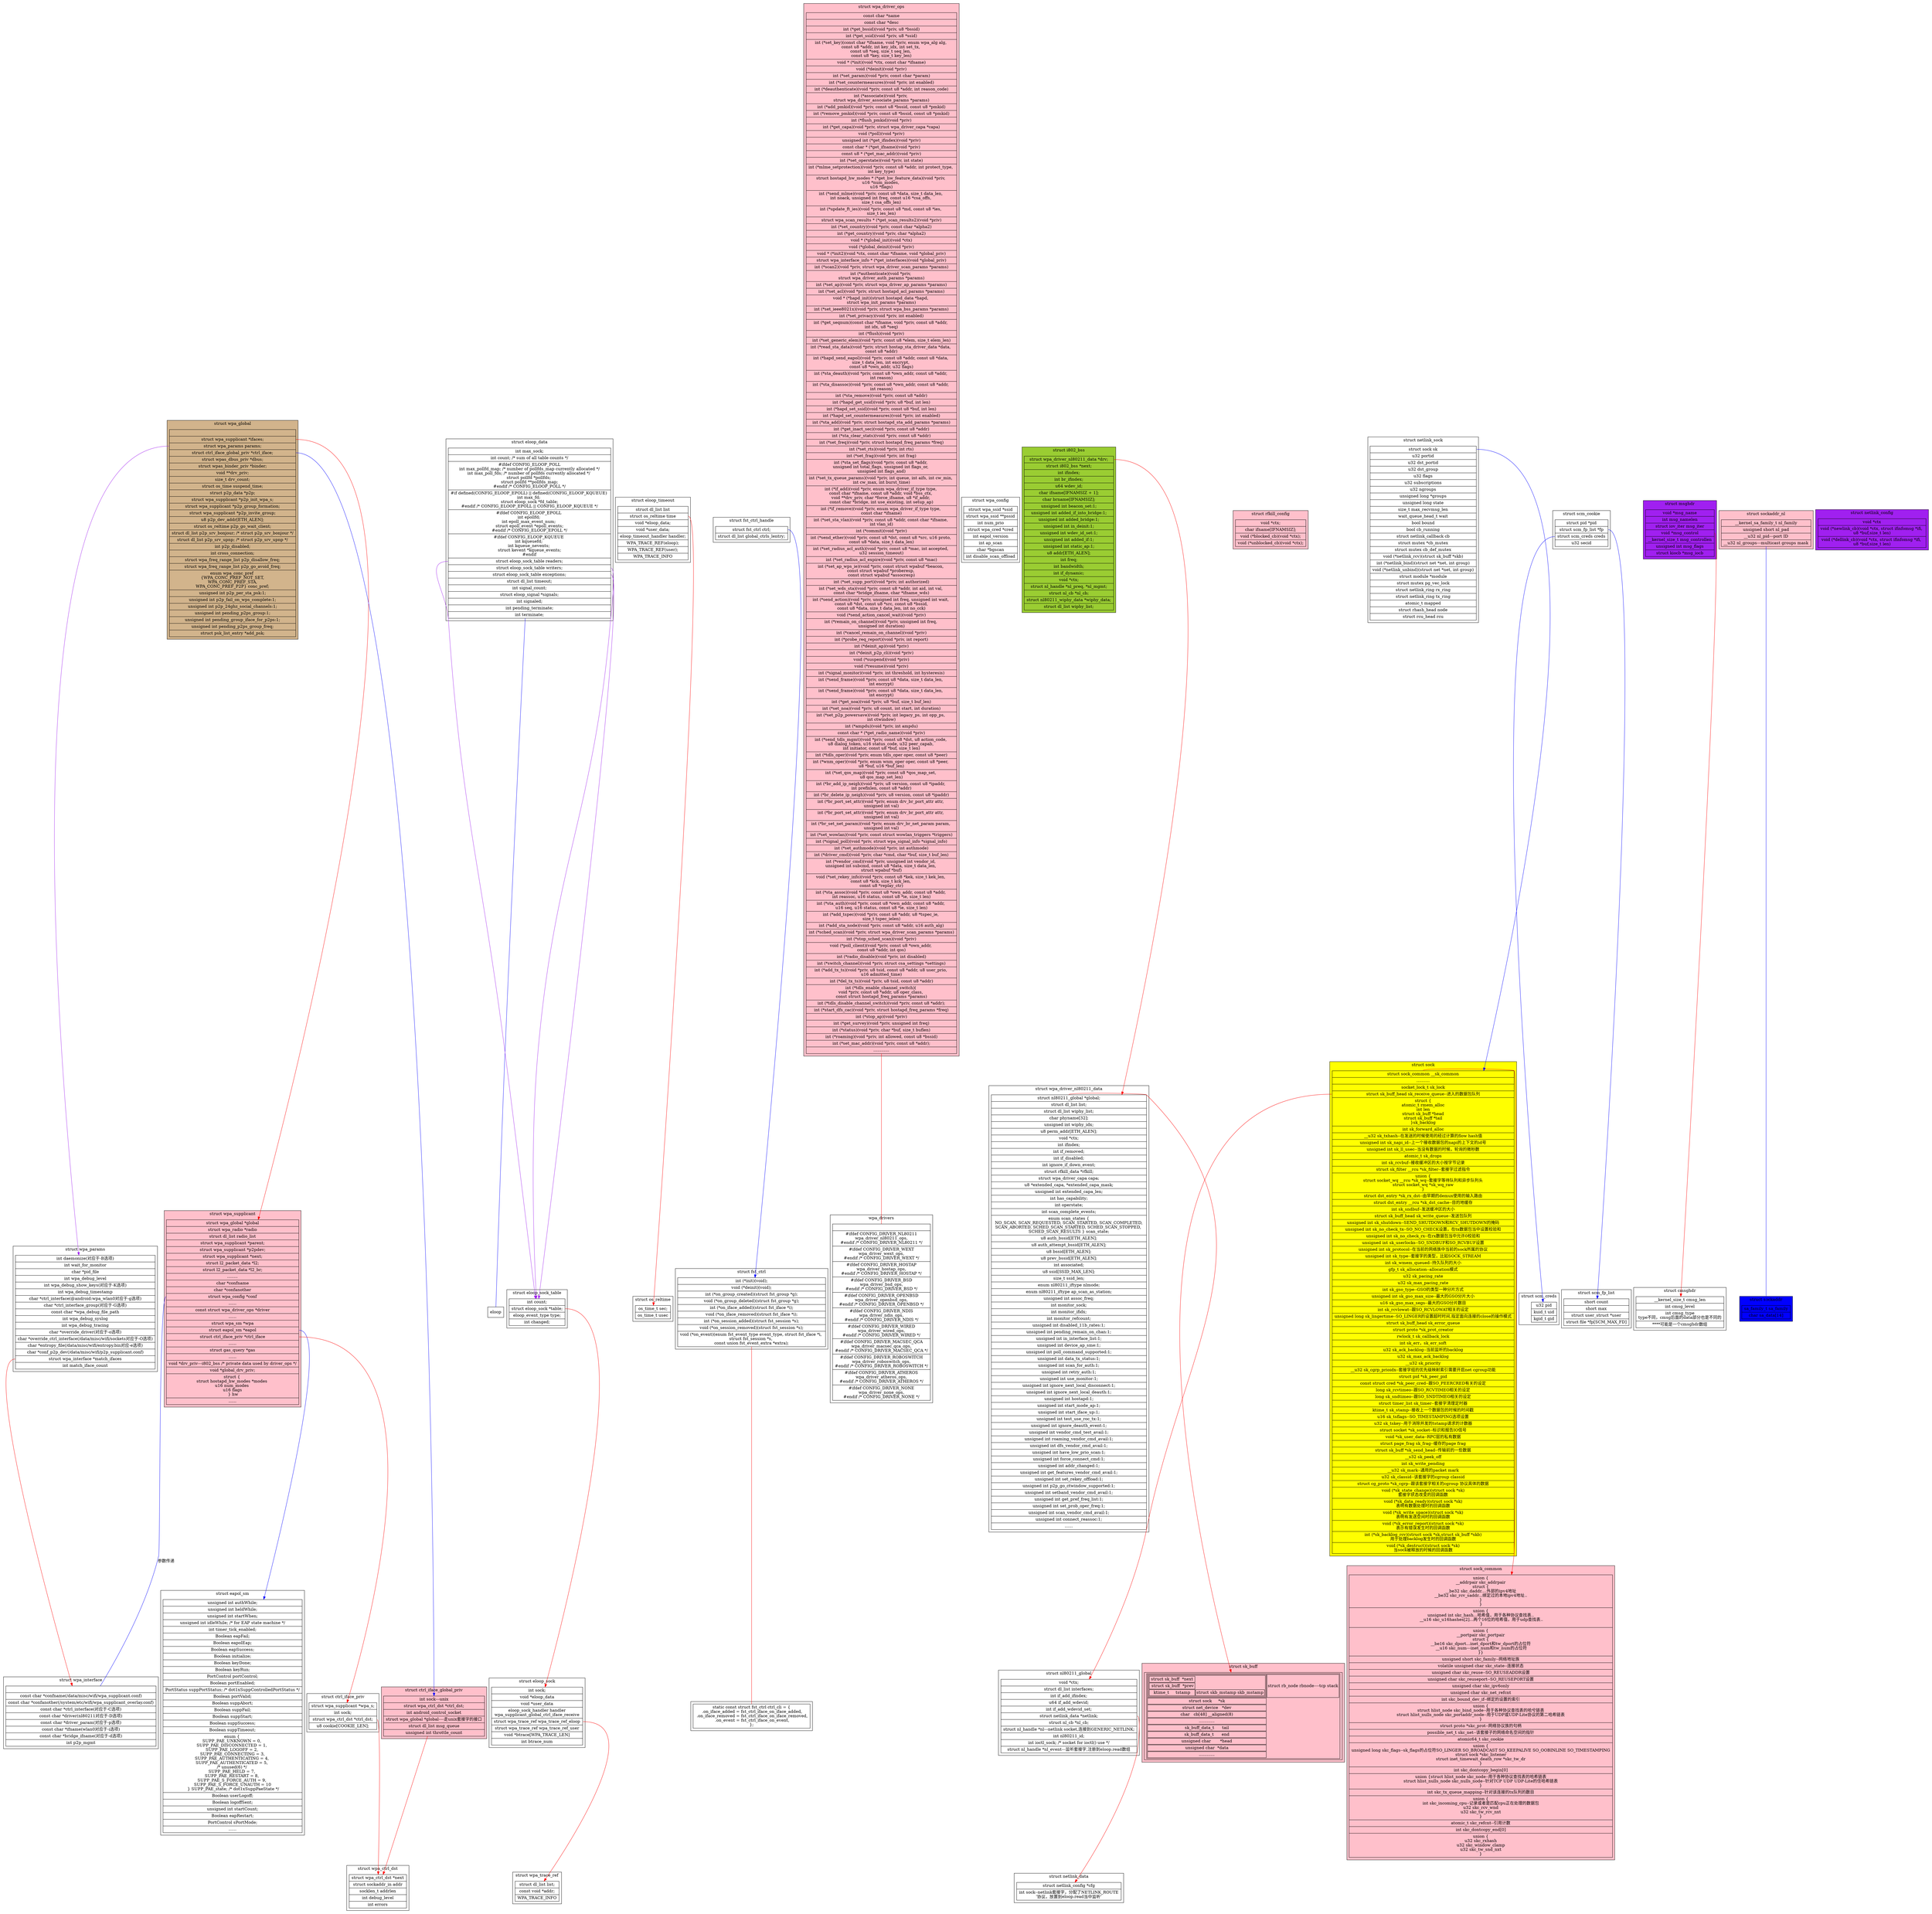 digraph bluedroid{
	node[shape=record];

	subgraph cluster_struct_wpa_interface{
		label="struct wpa_interface";
		"struct wpa_interface"[label="{
			|const char *confname(/data/misc/wifi/wpa_supplicant.conf)
			|const char *confanother(/system/etc/wifi/wpa_supplicant_overlay.conf)
			|const char *ctrl_interface(对应于-C选项)
			|const char *driver(nl80211对应于-D选项)
			|const char *driver_param(对应于-p选项)
			|const char *ifname(wlan0对应于-i选项)
			|const char *bridge_ifname(对应于-d选项)
			|int p2p_mgmt
		}"];
	}

	subgraph cluster_struct_wpa_params{
		label="struct wpa_params";
		"struct wpa_params"[label="{
			int daemonize(对应于-B选项)
			|int wait_for_monitor
			|char *pid_file
			|int wpa_debug_level
			|int wpa_debug_show_keys(对应于-K选项)
			|int wpa_debug_timestamp
			|char *ctrl_interface(@android:wpa_wlan0对应于-g选项)
			|char *ctrl_interface_group(对应于-G选项)
			|const char *wpa_debug_file_path
			|int wpa_debug_syslog
			|int wpa_debug_tracing
			|char *override_driver(对应于-o选项)
			|char *override_ctrl_interface(/data/misc/wifi/sockets对应于-O选项)
			|char *entropy_file(/data/misc/wifi/entropy.bin对应-e选项)
			|char *conf_p2p_dev(/data/misc/wifi/p2p_supplicant.conf)
			|<match_ifaces>struct wpa_interface *match_ifaces
			|int match_iface_count
		}"];
	}
	"struct wpa_params":match_ifaces->"struct wpa_interface"[color=red];
	"struct wpa_global":ifaces->"struct wpa_supplicant"[color=red];

	subgraph cluster_struct_wpa_global{
		label="struct wpa_global";
		bgcolor=tan;
		"struct wpa_global"[label="{
	|<ifaces>struct wpa_supplicant *ifaces;
    |<params>struct wpa_params params;
    |<ctrl_iface>struct ctrl_iface_global_priv *ctrl_iface;
    |struct wpas_dbus_priv *dbus;
    |struct wpas_binder_priv *binder;
    |void **drv_priv;
	|size_t drv_count;
    |struct os_time suspend_time;
    |struct p2p_data *p2p;
    |struct wpa_supplicant *p2p_init_wpa_s;
    |struct wpa_supplicant *p2p_group_formation;
    |struct wpa_supplicant *p2p_invite_group;
    |u8 p2p_dev_addr[ETH_ALEN];
    |struct os_reltime p2p_go_wait_client;
    |struct dl_list p2p_srv_bonjour; /* struct p2p_srv_bonjour */
    |struct dl_list p2p_srv_upnp; /* struct p2p_srv_upnp */
    |int p2p_disabled;
    |int cross_connection;
    |struct wpa_freq_range_list p2p_disallow_freq;
    |struct wpa_freq_range_list p2p_go_avoid_freq;
    |enum wpa_conc_pref \n\{WPA_CONC_PREF_NOT_SET,\nWPA_CONC_PREF_STA,\nWPA_CONC_PREF_P2P\} conc_pref;
    |unsigned int p2p_per_sta_psk:1;
    |unsigned int p2p_fail_on_wps_complete:1;
    |unsigned int p2p_24ghz_social_channels:1;
    |unsigned int pending_p2ps_group:1;
    |unsigned int pending_group_iface_for_p2ps:1;
    |unsigned int pending_p2ps_group_freq;
    |struct psk_list_entry *add_psk;
		}"];
	}
	"struct wpa_global":params->"struct wpa_params"[color=purple];
	"struct wpa_global":ctrl_iface->"struct ctrl_iface_global_priv"[color=blue];
	subgraph cluster_struct_ctrl_iface_global_priv{
		label="struct ctrl_iface_global_priv";
		bgcolor=pink;
		"struct ctrl_iface_global_priv"[label="{
			 int sock---unix
    		|struct wpa_ctrl_dst *ctrl_dst;
    		|int android_control_socket
			|struct wpa_global *global----走unix套接字的接口
			|struct dl_list msg_queue
			|unsigned int throttle_count
		}"];
	}


	"struct ctrl_iface_global_priv":ctrl_dst->"struct wpa_ctrl_dst"[color=red];

	subgraph cluster_struct_wpa_ctrl_dst{
		label="struct wpa_ctrl_dst";
		"struct wpa_ctrl_dst"[label="{
			struct wpa_ctrl_dst *next
		|struct sockaddr_in addr
		|socklen_t addrlen
		|int debug_level
		|int errors
		}"];
	}

	"struct eloop_data"->"eloop"[arrowhead=none color=blue];

	subgraph cluster_struct_eloop_data{
		label="struct eloop_data";
		"struct eloop_data"[label="{
			int max_sock;
    |int count; /* sum of all table counts */
|#ifdef CONFIG_ELOOP_POLL\n
    int max_pollfd_map; /* number of pollfds_map currently allocated */
    \nint max_poll_fds; /* number of pollfds currently allocated */
    \nstruct pollfd *pollfds;
    \nstruct pollfd **pollfds_map;
\n#endif /* CONFIG_ELOOP_POLL */
|#if defined(CONFIG_ELOOP_EPOLL) \|\| defined(CONFIG_ELOOP_KQUEUE)
    \nint max_fd;
    \nstruct eloop_sock *fd_table;
\n#endif /* CONFIG_ELOOP_EPOLL \|\| CONFIG_ELOOP_KQUEUE */
|#ifdef CONFIG_ELOOP_EPOLL
    \nint epollfd;
    \nint epoll_max_event_num;
    \nstruct epoll_event *epoll_events;
\n#endif /* CONFIG_ELOOP_EPOLL */
|#ifdef CONFIG_ELOOP_KQUEUE
    \nint kqueuefd;
    \nint kqueue_nevents;
    \nstruct kevent *kqueue_events;
\n#endif
    |<reader>struct eloop_sock_table readers;
    |<writer>struct eloop_sock_table writers;
    |<exception>struct eloop_sock_table exceptions;
    |struct dl_list timeout;
    |int signal_count;
    |struct eloop_signal *signals;
    |int signaled;
    |int pending_terminate;
    |int terminate;
		}"];
	}

	"struct eloop_data":reader->"struct eloop_sock_table"[color=purple];
	"struct eloop_data":writer->"struct eloop_sock_table"[color=purple];
	"struct eloop_data":exception->"struct eloop_sock_table"[color=purple];

	subgraph cluster_struct_eloop_sock_table{
		label="struct eloop_sock_table";
		"struct eloop_sock_table"[label="{
		int count;
    |<table>struct eloop_sock *table;
    |eloop_event_type type;
    |int changed;
	}"];
	}

	"struct eloop_sock_table":table->"struct eloop_sock"[color=red];

	subgraph cluster_struct_eloop_sock{
		label="struct eloop_sock";
		"struct eloop_sock"[label="{
	int sock;
    |void *eloop_data
    |void *user_data
    |eloop_sock_handler handler\nwpa_supplicant_global_ctrl_iface_receive
	|<ref_eloop>struct wpa_trace_ref wpa_trace_ref_eloop
	|struct wpa_trace_ref wpa_trace_ref_user
	|void *btrace[WPA_TRACE_LEN]
	|int btrace_num
	}"];
	}

	"struct eloop_sock":ref_eloop->"struct wpa_trace_ref"[color=red];

	subgraph cluster_struct_wpa_trace_ref{
		label="struct wpa_trace_ref";
		"struct wpa_trace_ref"[label="{
	struct dl_list list;
    |const void *addr;
    |WPA_TRACE_INFO
		}"];
	}

	subgraph cluster_struct_eloop_timeout{
		label="struct eloop_timeout";
		"struct eloop_timeout"[label="{
			struct dl_list list
			|<time>struct os_reltime time
			|void *eloop_data;
    |void *user_data;
    |eloop_timeout_handler handler;
    |WPA_TRACE_REF(eloop);
    |WPA_TRACE_REF(user);
    |WPA_TRACE_INFO
	}"];
	}

	"struct eloop_timeout":time->"struct os_reltime"[color=red];
	subgraph cluster_struct_os_reltime{
		label="struct os_reltime";
		"struct os_reltime"[label="{
		 os_time_t sec;
    	|os_time_t usec
	}"];
	}

	subgraph cluster_struct_fst_ctrl{
		label="struct fst_ctrl";
		"struct fst_ctrl"[label="{
		int (*init)(void);
    |void (*deinit)(void);
    |int (*on_group_created)(struct fst_group *g);
    |void (*on_group_deleted)(struct fst_group *g);
    |int (*on_iface_added)(struct fst_iface *i);
    |void (*on_iface_removed)(struct fst_iface *i);
    |int (*on_session_added)(struct fst_session *s);
    |void (*on_session_removed)(struct fst_session *s);
	|void (*on_event)(enum fst_event_type event_type, struct fst_iface *i,
             \nstruct fst_session *s,
             \nconst union fst_event_extra *extra);
	}"];
	}

	"struct fst_ctrl"->"ctrl_cli"[arrowhead=none color=red];

	subgraph cluster_ctrl_cli{
		"ctrl_cli"[label="{
			static const struct fst_ctrl ctrl_cli = \{\n
    		.on_iface_added = fst_ctrl_iface_on_iface_added,\n
    		.on_iface_removed =  fst_ctrl_iface_on_iface_removed,\n
    		.on_event = fst_ctrl_iface_on_event,\n
			\};
		}"];
	}

	subgraph cluster_struct_fst_ctrl_handle{
		label="struct fst_ctrl_handle";
		"struct fst_ctrl_handle"[label="{
		<ctrl>struct fst_ctrl ctrl;
    |struct dl_list global_ctrls_lentry;
	}"];
	}
	 "struct fst_ctrl_handle":ctrl->"struct fst_ctrl"[color=blue];

	 "struct wpa_driver_ops"->"wpa_drivers"[arrowhead=none color=red];

	subgraph cluster_struct_wpa_driver_ops{
		label="struct wpa_driver_ops";
		bgcolor=pink;
		"struct wpa_driver_ops"[label="{
		const char *name
		|const char *desc
		|int (*get_bssid)(void *priv, u8 *bssid)
		|int (*get_ssid)(void *priv, u8 *ssid)
		|int (*set_key)(const char *ifname, void *priv, enum wpa_alg alg,
               \nconst u8 *addr, int key_idx, int set_tx,
               \nconst u8 *seq, size_t seq_len,
               \nconst u8 *key, size_t key_len)
		| void * (*init)(void *ctx, const char *ifname)
		|void (*deinit)(void *priv)|int (*set_param)(void *priv, const char *param)
		|int (*set_countermeasures)(void *priv, int enabled)
		|int (*deauthenticate)(void *priv, const u8 *addr, int reason_code)
		|int (*associate)(void *priv,
             \nstruct wpa_driver_associate_params *params)
		|int (*add_pmkid)(void *priv, const u8 *bssid, const u8 *pmkid)
		|int (*remove_pmkid)(void *priv, const u8 *bssid, const u8 *pmkid)
		|int (*flush_pmkid)(void *priv)
		|int (*get_capa)(void *priv, struct wpa_driver_capa *capa)
		|void (*poll)(void *priv)
		|unsigned int (*get_ifindex)(void *priv)
		|const char * (*get_ifname)(void *priv)
		|const u8 * (*get_mac_addr)(void *priv)
		|int (*set_operstate)(void *priv, int state)
		|int (*mlme_setprotection)(void *priv, const u8 *addr, int protect_type,
                  \nint key_type)
		|struct hostapd_hw_modes * (*get_hw_feature_data)(void *priv,
                             \nu16 *num_modes,
                             \nu16 *flags)
		|int (*send_mlme)(void *priv, const u8 *data, size_t data_len,
             \nint noack, unsigned int freq, const u16 *csa_offs,
             \nsize_t csa_offs_len)
		|int (*update_ft_ies)(void *priv, const u8 *md, const u8 *ies,
               \nsize_t ies_len)
		|struct wpa_scan_results * (*get_scan_results2)(void *priv)
		|int (*set_country)(void *priv, const char *alpha2)
		|int (*get_country)(void *priv, char *alpha2)
		|void * (*global_init)(void *ctx)
		|void (*global_deinit)(void *priv)
		|void * (*init2)(void *ctx, const char *ifname, void *global_priv)
		|struct wpa_interface_info * (*get_interfaces)(void *global_priv)
		|int (*scan2)(void *priv, struct wpa_driver_scan_params *params)
		|int (*authenticate)(void *priv,
                \nstruct wpa_driver_auth_params *params)
		|int (*set_ap)(void *priv, struct wpa_driver_ap_params *params)
		|int (*set_acl)(void *priv, struct hostapd_acl_params *params)
		|void * (*hapd_init)(struct hostapd_data *hapd,
                \nstruct wpa_init_params *params)
		|int (*set_ieee8021x)(void *priv, struct wpa_bss_params *params)
		|int (*set_privacy)(void *priv, int enabled)
		|int (*get_seqnum)(const char *ifname, void *priv, const u8 *addr,
              \nint idx, u8 *seq)
		|int (*flush)(void *priv)
		|int (*set_generic_elem)(void *priv, const u8 *elem, size_t elem_len)
		|int (*read_sta_data)(void *priv, struct hostap_sta_driver_data *data,
                 \nconst u8 *addr)
		|int (*hapd_send_eapol)(void *priv, const u8 *addr, const u8 *data,
                   \nsize_t data_len, int encrypt,
                   \nconst u8 *own_addr, u32 flags)
		|int (*sta_deauth)(void *priv, const u8 *own_addr, const u8 *addr,
              \nint reason)

		|int (*sta_disassoc)(void *priv, const u8 *own_addr, const u8 *addr,
                \nint reason)
		|int (*sta_remove)(void *priv, const u8 *addr)
		|int (*hapd_get_ssid)(void *priv, u8 *buf, int len)
		|int (*hapd_set_ssid)(void *priv, const u8 *buf, int len)
		|int (*hapd_set_countermeasures)(void *priv, int enabled)
		|int (*sta_add)(void *priv, struct hostapd_sta_add_params *params)
		|int (*get_inact_sec)(void *priv, const u8 *addr)
		|int (*sta_clear_stats)(void *priv, const u8 *addr)
		|int (*set_freq)(void *priv, struct hostapd_freq_params *freq)
		|int (*set_rts)(void *priv, int rts)
		|int (*set_frag)(void *priv, int frag)
		|int (*sta_set_flags)(void *priv, const u8 *addr,
                 \nunsigned int total_flags, unsigned int flags_or,
                 \nunsigned int flags_and)
		|int (*set_tx_queue_params)(void *priv, int queue, int aifs, int cw_min,
                   \nint cw_max, int burst_time)
		|int (*if_add)(void *priv, enum wpa_driver_if_type type,
              \nconst char *ifname, const u8 *addr, void *bss_ctx,
              \nvoid **drv_priv, char *force_ifname, u8 *if_addr,
              \nconst char *bridge, int use_existing, int setup_ap)
		|int (*if_remove)(void *priv, enum wpa_driver_if_type type,
             \nconst char *ifname)
		|int (*set_sta_vlan)(void *priv, const u8 *addr, const char *ifname,
                \nint vlan_id)
		|int (*commit)(void *priv)
		|int (*send_ether)(void *priv, const u8 *dst, const u8 *src, u16 proto,
              \nconst u8 *data, size_t data_len)
		|int (*set_radius_acl_auth)(void *priv, const u8 *mac, int accepted,
                   \nu32 session_timeout)
		|int (*set_radius_acl_expire)(void *priv, const u8 *mac)
		|int (*set_ap_wps_ie)(void *priv, const struct wpabuf *beacon,
                 \nconst struct wpabuf *proberesp,
                 \nconst struct wpabuf *assocresp)
		|int (*set_supp_port)(void *priv, int authorized)
		| int (*set_wds_sta)(void *priv, const u8 *addr, int aid, int val,
               \nconst char *bridge_ifname, char *ifname_wds)
		|int (*send_action)(void *priv, unsigned int freq, unsigned int wait,
              \n const u8 *dst, const u8 *src, const u8 *bssid,
               \nconst u8 *data, size_t data_len, int no_cck)
		|void (*send_action_cancel_wait)(void *priv)
		|int (*remain_on_channel)(void *priv, unsigned int freq,
                 \nunsigned int duration)
		|int (*cancel_remain_on_channel)(void *priv)
		|int (*probe_req_report)(void *priv, int report)
		|int (*deinit_ap)(void *priv)
		|int (*deinit_p2p_cli)(void *priv)
		|void (*suspend)(void *priv)
		|void (*resume)(void *priv)
		|int (*signal_monitor)(void *priv, int threshold, int hysteresis)
		|int (*send_frame)(void *priv, const u8 *data, size_t data_len,
              \nint encrypt)
		|int (*send_frame)(void *priv, const u8 *data, size_t data_len,
              \nint encrypt)
		|int (*get_noa)(void *priv, u8 *buf, size_t buf_len)
		|int (*set_noa)(void *priv, u8 count, int start, int duration)
		|int (*set_p2p_powersave)(void *priv, int legacy_ps, int opp_ps,
                 \nint ctwindow)
		|int (*ampdu)(void *priv, int ampdu)
		|const char * (*get_radio_name)(void *priv)
		|int (*send_tdls_mgmt)(void *priv, const u8 *dst, u8 action_code,
                  \nu8 dialog_token, u16 status_code, u32 peer_capab,
                  \nint initiator, const u8 *buf, size_t len)


		|int (*tdls_oper)(void *priv, enum tdls_oper oper, const u8 *peer)
		|int (*wnm_oper)(void *priv, enum wnm_oper oper, const u8 *peer,
            \nu8 *buf, u16 *buf_len)
		|int (*set_qos_map)(void *priv, const u8 *qos_map_set,
               \nu8 qos_map_set_len)
		|int (*br_add_ip_neigh)(void *priv, u8 version, const u8 *ipaddr,
                   \nint prefixlen, const u8 *addr)
		|int (*br_delete_ip_neigh)(void *priv, u8 version, const u8 *ipaddr)
		|int (*br_port_set_attr)(void *priv, enum drv_br_port_attr attr,
                \nunsigned int val)
		|int (*br_port_set_attr)(void *priv, enum drv_br_port_attr attr,
                \nunsigned int val)
		|int (*br_set_net_param)(void *priv, enum drv_br_net_param param,
                \nunsigned int val)
		|int (*set_wowlan)(void *priv, const struct wowlan_triggers *triggers)
		|int (*signal_poll)(void *priv, struct wpa_signal_info *signal_info)
		|int (*set_authmode)(void *priv, int authmode)
		|int (*driver_cmd)(void *priv, char *cmd, char *buf, size_t buf_len)
		|int (*vendor_cmd)(void *priv, unsigned int vendor_id,
              \nunsigned int subcmd, const u8 *data, size_t data_len,
              \nstruct wpabuf *buf)
		|void (*set_rekey_info)(void *priv, const u8 *kek, size_t kek_len,
                   \nconst u8 *kck, size_t kck_len,
                   \nconst u8 *replay_ctr)
		|int (*sta_assoc)(void *priv, const u8 *own_addr, const u8 *addr,
              \nint reassoc, u16 status, const u8 *ie, size_t len)

		|int (*sta_auth)(void *priv, const u8 *own_addr, const u8 *addr,
             \nu16 seq, u16 status, const u8 *ie, size_t len)
		|int (*add_tspec)(void *priv, const u8 *addr, u8 *tspec_ie,
              \nsize_t tspec_ielen)
		|int (*add_sta_node)(void *priv, const u8 *addr, u16 auth_alg)
		|int (*sched_scan)(void *priv, struct wpa_driver_scan_params *params)
		|int (*stop_sched_scan)(void *priv)
		|void (*poll_client)(void *priv, const u8 *own_addr,
                \nconst u8 *addr, int qos)
		|int (*radio_disable)(void *priv, int disabled)
		|int (*switch_channel)(void *priv, struct csa_settings *settings)
		|int (*add_tx_ts)(void *priv, u8 tsid, const u8 *addr, u8 user_prio,
             \nu16 admitted_time)
		|int (*del_tx_ts)(void *priv, u8 tsid, const u8 *addr)
		|int (*tdls_enable_channel_switch)(
        \nvoid *priv, const u8 *addr, u8 oper_class,
        \nconst struct hostapd_freq_params *params)
		| int (*tdls_disable_channel_switch)(void *priv, const u8 *addr);

		| int (*start_dfs_cac)(void *priv, struct hostapd_freq_params *freq)
		|int (*stop_ap)(void *priv)
		|int (*get_survey)(void *priv, unsigned int freq)

		|int (*status)(void *priv, char *buf, size_t buflen)
		|int (*roaming)(void *priv, int allowed, const u8 *bssid)
		|int (*set_mac_addr)(void *priv, const u8 *addr);
		|............

	}"];
	}

	subgraph cluster_wpa_drivers{
		label="wpa_drivers";
		"wpa_drivers"[label="{
	|#ifdef CONFIG_DRIVER_NL80211
	\nwpa_driver_nl80211_ops,
	\n#endif /* CONFIG_DRIVER_NL80211 */
	|#ifdef CONFIG_DRIVER_WEXT
	\nwpa_driver_wext_ops,
	\n#endif /* CONFIG_DRIVER_WEXT */
	|#ifdef CONFIG_DRIVER_HOSTAP
	\nwpa_driver_hostap_ops,
	\n#endif /* CONFIG_DRIVER_HOSTAP */
	|#ifdef CONFIG_DRIVER_BSD
	\nwpa_driver_bsd_ops,
	\n#endif /* CONFIG_DRIVER_BSD */
	|#ifdef CONFIG_DRIVER_OPENBSD
	\nwpa_driver_openbsd_ops,
	\n#endif /* CONFIG_DRIVER_OPENBSD */
	|#ifdef CONFIG_DRIVER_NDIS
	\nwpa_driver_ndis_ops,
	\n#endif /* CONFIG_DRIVER_NDIS */
	|#ifdef CONFIG_DRIVER_WIRED
	\nwpa_driver_wired_ops,
	\n#endif /* CONFIG_DRIVER_WIRED */
	|#ifdef CONFIG_DRIVER_MACSEC_QCA
	\nwpa_driver_macsec_qca_ops,
	\n#endif /* CONFIG_DRIVER_MACSEC_QCA */
	|#ifdef CONFIG_DRIVER_ROBOSWITCH
	\nwpa_driver_roboswitch_ops,
	\n#endif /* CONFIG_DRIVER_ROBOSWITCH */
	|#ifdef CONFIG_DRIVER_ATHEROS
	\nwpa_driver_atheros_ops,
	\n#endif /* CONFIG_DRIVER_ATHEROS */
	|#ifdef CONFIG_DRIVER_NONE
	\nwpa_driver_none_ops,
	\n#endif /* CONFIG_DRIVER_NONE */
	}"];
	}

	subgraph cluster_struct_wpa_supplicant{
		label="struct wpa_supplicant";
		bgcolor=pink;
		"struct wpa_supplicant"[label="{
			struct wpa_global *global
			|struct wpa_radio *radio
			|struct dl_list radio_list
			|struct wpa_supplicant *parent;
    |struct wpa_supplicant *p2pdev;
    |struct wpa_supplicant *next;
    |struct l2_packet_data *l2;
    |struct l2_packet_data *l2_br;
	|........
	|char *confname
	|char *confanother
	|<conf>struct wpa_config *conf
	|......
	|const struct wpa_driver_ops *driver
	|......
	|<wpa>struct wpa_sm *wpa
    |<eapol>struct eapol_sm *eapol
	|<ctrl_iface>struct ctrl_iface_priv *ctrl_iface
	|......
	|struct gas_query *gas
	|......
	|void *drv_priv---i802_bss /* private data used by driver_ops */
    |void *global_drv_priv;
	|struct \{
        \nstruct hostapd_hw_modes *modes
        \nu16 num_modes
        \nu16 flags\n
    	\} hw
	|......

	
		}"];
	}
	"struct wpa_supplicant":conf->"struct wpa_interface"[color=blue arrowhead=none label="参数传递"];

	"struct wpa_supplicant":eapol->"struct eapol_sm"[color=blue];
	"struct wpa_supplicant":ctrl_iface->"struct ctrl_iface_priv"[color=red];

	subgraph cluster_struct_ctrl_iface_priv{
		label="struct ctrl_iface_priv";
		"struct ctrl_iface_priv"[label="{
		struct wpa_supplicant *wpa_s;
		|int sock;
		|<dst>struct wpa_ctrl_dst *ctrl_dst;
		|u8 cookie[COOKIE_LEN];
		}"];
	}
	"struct ctrl_iface_priv":dst->"struct wpa_ctrl_dst"[color=red];

	subgraph cluster_struct_wpa_config{
		label="struct wpa_config";
		"struct wpa_config"[label="{
		struct wpa_ssid *ssid
		|struct wpa_ssid **pssid
		|int num_prio
		|struct wpa_cred *cred
		|int eapol_version
		|int ap_scan
		|char *bgscan
		|int disable_scan_offload
	}"];
	}

	subgraph cluster_struct_eapol_sm{
		label="struct eapol_sm";
		"struct eapol_sm"[label="{
		unsigned int authWhile;
    |unsigned int heldWhile;
    |unsigned int startWhen;
    |unsigned int idleWhile; /* for EAP state machine */
    |int timer_tick_enabled;
	|Boolean eapFail;
    |Boolean eapolEap;
    |Boolean eapSuccess;
    |Boolean initialize;
    |Boolean keyDone;
    |Boolean keyRun;
    |PortControl portControl;
    |Boolean portEnabled;
    |PortStatus suppPortStatus;  /* dot1xSuppControlledPortStatus */
    |Boolean portValid;
    |Boolean suppAbort;
    |Boolean suppFail;
    |Boolean suppStart;
    |Boolean suppSuccess;
    |Boolean suppTimeout;
	|enum \{
        \nSUPP_PAE_UNKNOWN = 0,
        \nSUPP_PAE_DISCONNECTED = 1,
        \nSUPP_PAE_LOGOFF = 2,
       \n SUPP_PAE_CONNECTING = 3,
        \nSUPP_PAE_AUTHENTICATING = 4,
        \nSUPP_PAE_AUTHENTICATED = 5,
        \n/* unused(6) */
        \nSUPP_PAE_HELD = 7,
        \nSUPP_PAE_RESTART = 8,
        \nSUPP_PAE_S_FORCE_AUTH = 9,
        \nSUPP_PAE_S_FORCE_UNAUTH = 10\n
    \} SUPP_PAE_state; /* dot1xSuppPaeState */
	|Boolean userLogoff;
    |Boolean logoffSent;
    |unsigned int startCount;
    |Boolean eapRestart;
    |PortControl sPortMode;
	|......


	}"]
	}
	"struct i802_bss":drv->"struct wpa_driver_nl80211_data"[color=red];
	subgraph cluster_struct_i802_bss{
		label="struct i802_bss";
		bgcolor="yellowgreen";
		"struct i802_bss"[label="{
			<drv>struct wpa_driver_nl80211_data *drv;
    |struct i802_bss *next;
    |int ifindex;
    |int br_ifindex;
    |u64 wdev_id;
    |char ifname[IFNAMSIZ + 1];
    |char brname[IFNAMSIZ];
    |unsigned int beacon_set:1;
    |unsigned int added_if_into_bridge:1;
    |unsigned int added_bridge:1;
    |unsigned int in_deinit:1;
    |unsigned int wdev_id_set:1;
    |unsigned int added_if:1;
    |unsigned int static_ap:1;

    |u8 addr[ETH_ALEN];

    |int freq;
    |int bandwidth;
    |int if_dynamic;

    |void *ctx;
    |struct nl_handle *nl_preq, *nl_mgmt;
    |struct nl_cb *nl_cb;

    |struct nl80211_wiphy_data *wiphy_data;
    |struct dl_list wiphy_list;
		}"];
	}

	subgraph cluster_struct_nl80211_global{
		label="struct nl80211_global";
		"struct nl80211_global"[label="{
		void *ctx;
    |struct dl_list interfaces;
    |int if_add_ifindex;
    |u64 if_add_wdevid;
    |int if_add_wdevid_set;
    |<netlink>struct netlink_data *netlink;
    |struct nl_cb *nl_cb;
    |struct nl_handle *nl---netlink socket,连接到GENERIC_NETLINK;
    |int nl80211_id;
    |int ioctl_sock; /* socket for ioctl() use */
    |struct nl_handle *nl_event---监听套接字,注册到eloop.read数组
	}"];
	}
	"struct nl80211_global":netlink->"struct netlink_data"[color=red];
	subgraph cluster_struct_netlink_data{
		label="struct netlink_data";
		"struct netlink_data"[label="{
		struct netlink_config *cfg
    	|int sock--netlink套接字，分配了NETLINK_ROUTE\n
		'协议，放置到eloop.read当中监听'
	}"];
	}

	"struct wpa_driver_nl80211_data":global->"struct nl80211_global"[color=red];
	subgraph cluster_struct_wpa_driver_nl80211_data{
		label="struct wpa_driver_nl80211_data";
		"struct wpa_driver_nl80211_data"[label="{
		<global>struct nl80211_global *global;
    |struct dl_list list;
    |struct dl_list wiphy_list;
    |char phyname[32];
    |unsigned int wiphy_idx;
    |u8 perm_addr[ETH_ALEN];
    |void *ctx;
    |int ifindex;
    |int if_removed;
    |int if_disabled;
    |int ignore_if_down_event;
    |struct rfkill_data *rfkill;
    |struct wpa_driver_capa capa;
    |u8 *extended_capa, *extended_capa_mask;
    |unsigned int extended_capa_len;
    |int has_capability;

    |int operstate;

    |int scan_complete_events;
	|enum scan_states \{\n
        NO_SCAN, SCAN_REQUESTED, SCAN_STARTED, SCAN_COMPLETED,
        \nSCAN_ABORTED, SCHED_SCAN_STARTED, SCHED_SCAN_STOPPED,
        \nSCHED_SCAN_RESULTS
    \} scan_state;
	|u8 auth_bssid[ETH_ALEN];
    |u8 auth_attempt_bssid[ETH_ALEN];
    |u8 bssid[ETH_ALEN];
    |u8 prev_bssid[ETH_ALEN];
    |int associated;
    |u8 ssid[SSID_MAX_LEN];
    |size_t ssid_len;
    |enum nl80211_iftype nlmode;
    |enum nl80211_iftype ap_scan_as_station;
    |unsigned int assoc_freq;

    |int monitor_sock;
    |int monitor_ifidx;
    |int monitor_refcount;
	|unsigned int disabled_11b_rates:1;
    |unsigned int pending_remain_on_chan:1;
    |unsigned int in_interface_list:1;
    |unsigned int device_ap_sme:1;
    |unsigned int poll_command_supported:1;
    |unsigned int data_tx_status:1;
    |unsigned int scan_for_auth:1;
    |unsigned int retry_auth:1;
    |unsigned int use_monitor:1;
    |unsigned int ignore_next_local_disconnect:1;
    |unsigned int ignore_next_local_deauth:1;
    |unsigned int hostapd:1;
    |unsigned int start_mode_ap:1;
    |unsigned int start_iface_up:1;
    |unsigned int test_use_roc_tx:1;
    |unsigned int ignore_deauth_event:1;
    |unsigned int vendor_cmd_test_avail:1;
    |unsigned int roaming_vendor_cmd_avail:1;
    |unsigned int dfs_vendor_cmd_avail:1;
    |unsigned int have_low_prio_scan:1;
    |unsigned int force_connect_cmd:1;
    |unsigned int addr_changed:1;
    |unsigned int get_features_vendor_cmd_avail:1;
    |unsigned int set_rekey_offload:1;
    |unsigned int p2p_go_ctwindow_supported:1;
    |unsigned int setband_vendor_cmd_avail:1;
    |unsigned int get_pref_freq_list:1;
    |unsigned int set_prob_oper_freq:1;
    |unsigned int scan_vendor_cmd_avail:1;
    |unsigned int connect_reassoc:1;
	
	|......

	}"];
	}
	
	subgraph cluster_struct_rfkill_config{
		label="struct rfkill_config";
		bgcolor="pink";
		"struct rfkill_config"[label="{
			void *ctx;
    |char ifname[IFNAMSIZ];
    |void (*blocked_cb)(void *ctx);
    |void (*unblocked_cb)(void *ctx);
		}"];
	}
	subgraph cluster_struct_sk_buff{
		label="struct sk_buff";
		bgcolor="pink";
		"struct sk_buff"[label=<
			<table>
				<tr>
					<td>
						<table>
						<tr>
						<td>struct sk_buff  *next</td>
						</tr>
						<tr>
						<td> struct sk_buff  *prev</td>
						</tr>
						<tr>
							<td>
								ktime_t     tstamp
							</td>
							<td>
								struct skb_mstamp skb_mstamp
							</td>
						</tr>
						</table>
					</td>
					<td>
						struct rb_node rbnode----tcp stack
					</td>
				</tr>
				<tr><td>struct sock     *sk</td></tr>
				<tr><td>struct net_device   *dev</td></tr>
				<tr><td>char   cb[48] __aligned(8)</td></tr>
				<tr><td>............</td></tr>
				<tr><td>sk_buff_data_t      tail</td></tr>
				<tr><td>sk_buff_data_t      end</td></tr>
				<tr><td>unsigned char       *head</td></tr>
				<tr><td>unsigned char  *data</td></tr>
				<tr><td>............</td></tr>
			</table>
		>];
	}

	"struct sock":recv_queue->"struct sk_buff"[color=red];
	"struct netlink_sock":sock->"struct sock"[color=blue];

	subgraph cluster_struct_netlink_sock{
		label="struct netlink_sock";
		"struct netlink_sock"[label="{
			<sock>struct sock     sk
    |u32         portid
    |u32         dst_portid
    |u32         dst_group
    |u32         flags
    |u32         subscriptions
    |u32         ngroups
    |unsigned long       *groups
    |unsigned long       state
    |size_t          max_recvmsg_len
    |wait_queue_head_t   wait
    |bool            bound
    |bool            cb_running
    |struct netlink_callback cb
    |struct mutex        *cb_mutex
    |struct mutex        cb_def_mutex
	|void            (*netlink_rcv)(struct sk_buff *skb)
    |int         (*netlink_bind)(struct net *net, int group)
    |void            (*netlink_unbind)(struct net *net, int group)
    |struct module       *module
	|struct mutex        pg_vec_lock
    |struct netlink_ring rx_ring
    |struct netlink_ring tx_ring
    |atomic_t        mapped
	|struct rhash_head   node
    |struct rcu_head     rcu
		}"];
	}

	subgraph cluster_struct_scm_cookie{
		label="struct scm_cookie";
		"struct scm_cookie"[label="{
			struct pid      *pid
			|<fp>struct scm_fp_list  *fp
			|<cred>struct scm_creds    creds
			|u32         secid
		}"];
	}
	"struct scm_cookie":cred->"struct scm_creds"[color=blue];
	subgraph cluster_struct_scm_creds{
		label="struct scm_creds";
		"struct scm_creds"[label="{
		 u32 pid
    	|kuid_t  uid
    	|kgid_t  gid	
	}"];
	}

	"struct scm_cookie":fp->"struct scm_fp_list"[color=blue];

	subgraph cluster_struct_scm_fp_list{
		label="struct scm_fp_list";
		"struct scm_fp_list"[label="{
		 short           count
    	|short           max
    	|struct user_struct  *user
    	|<file>struct file     *fp[SCM_MAX_FD]
		}"];
	}

	subgraph cluster_struct_cmsghdr{
		label="struct cmsghdr";
		"struct cmsghdr"[label="{
			 __kernel_size_t cmsg_len
			 |int     cmsg_level
			 |int     cmsg_type\ntype不同，cmsg后面的data部分也是不同的
			|****可能是一个cmsghdr数组
		}"];
	}

	subgraph cluster_struct_msghdr{
		label="struct msghdr";
		bgcolor="purple";
		"struct msghdr"[label="{
		void        *msg_name
    	|int     msg_namelen
    	|struct iov_iter msg_iter
    	|<control>void        *msg_control
    	|__kernel_size_t msg_controllen
    	|unsigned int    msg_flags
    	|struct kiocb    *msg_iocb
		}"];
	}
	"struct msghdr":control->"struct cmsghdr"[color=red];

	subgraph cluster_struct_sockaddr_nl{
		label="struct sockaddr_nl";
		bgcolor="pink";
		"struct sockaddr_nl"[label="{
		 __kernel_sa_family_t    nl_family
    	|unsigned short  nl_pad
    	|__u32       nl_pid---port ID
    	|__u32       nl_groups---multicast groups mask
	}"];
	}
	"struct sockaddr_nl"->"struct sockaddr"[arrowhead=none color=blue];
	subgraph cluster_struct_sockaddr{
		label="struct sockaddr";
		bgcolor="blue";
		"struct sockaddr"[label="{
			sa_family_t sa_family
			|char        sa_data[14]
		}"];
	}

	subgraph cluster_struct_sock{
		label="struct sock";
		bgcolor="yellow";
		"struct sock"[label="{
			<common>struct sock_common  __sk_common
			|..........
			|socket_lock_t   sk_lock
			|<recv_queue>struct sk_buff_head sk_receive_queue--进入的数据包队列
			|struct \{\n
			atomic_t    rmem_alloc\n
			int     len\n
			struct sk_buff  *head\n
			struct sk_buff  *tail\n
			\}sk_backlog\n
			|int         sk_forward_alloc
			|__u32           sk_txhash--在发送的时候使用的经过计算的flow hash值
			|unsigned int        sk_napi_id--上一个接收数据包的napi的上下文的id号
			|unsigned int        sk_ll_usec--当没有数据的时候，轮询的微秒数
			|atomic_t        sk_drops
			|int         sk_rcvbuf--接收缓冲区的大小按字节记录
			|struct sk_filter __rcu  *sk_filter--套接字过滤指令
			|union \{\n
			struct socket_wq __rcu  *sk_wq--套接字等待队列和异步队列头\n
			struct socket_wq    *sk_wq_raw\n
			\}\n
			|struct dst_entry    *sk_rx_dst--由早期的demux使用的输入路由
			|struct dst_entry __rcu  *sk_dst_cache--目的地缓存
			|int         sk_sndbuf--发送缓冲区的大小
			|struct sk_buff_head sk_write_queue--发送包队列
			|unsigned int        sk_shutdown--SEND_SHUTDOWN和RCV_SHUTDOWN的掩码
			|unsigned int        sk_no_check_tx--SO_NO_CHECK设置，在tx数据包当中设置校验和
			|unsigned int        sk_no_check_rx--在rx数据包当中允许0校验和
			|unsigned int        sk_userlocks--SO_SNDBUF和SO_RCVBUF设置
			|unsigned int        sk_protocol--在当前的网络族中当前的sock所属的协议
			|unsigned int        sk_type--套接字的类型，比如SOCK_STREAM
			|int         sk_wmem_queued--持久队列的大小
			|gfp_t           sk_allocation--allocation模式
			|u32         sk_pacing_rate
			|u32         sk_max_pacing_rate
			|int         sk_gso_type--GSO的类型一种分片方式
			|unsigned int        sk_gso_max_size--最大的GSO分片大小
			|u16         sk_gso_max_segs--最大的GSO分片数目
			|int         sk_rcvlowat--跟SO_RCVLOWAT相关的设定
			|unsigned long           sk_lingertime--SO_LINGER的设置超时时间,指定面向连接的close的操作模式
			|struct sk_buff_head sk_error_queue
			|struct proto        *sk_prot_creator
			|rwlock_t        sk_callback_lock
			|int         sk_err，sk_err_soft
			|u32         sk_ack_backlog--当前监听的backlog
			|u32         sk_max_ack_backlog
			|__u32           sk_priority
			|__u32           sk_cgrp_prioidx--套接字组的优先级映射索引需要开启net cgroup功能
			|struct pid      *sk_peer_pid
			|const struct cred   *sk_peer_cred--跟SO_PEERCRED有关的设定
			|long            sk_rcvtimeo--跟SO_RCVTIMEO相关的设定
			|long            sk_sndtimeo--跟SO_SNDTIMEO相关的设定
			|struct timer_list   sk_timer--套接字清理定时器
			|ktime_t         sk_stamp--接收上一个数据包的时候的时间戳
			|u16         sk_tsflags--SO_TIMESTAMPING选项设置
			|u32         sk_tskey--用于消除并发的tstamp请求的计数器
			|struct socket       *sk_socket--标识和报告IO信号
			|void            *sk_user_data--RPC层的私有数据
			|struct page_frag    sk_frag--缓存的page frag
			|struct sk_buff      *sk_send_head--传输前的一些数据
			|__s32           sk_peek_off
			|int         sk_write_pending
			|__u32           sk_mark--通用的packet mark
			|u32         sk_classid--该套接字的cgroup classid
			|struct cg_proto     *sk_cgrp--跟该套接字相关的cgroup 协议具体的数据
			|void   (*sk_state_change)(struct sock *sk)\n
			套接字状态改变的回调函数
			|void            (*sk_data_ready)(struct sock *sk)\n
			表明有数据处理时的回调函数
			|void            (*sk_write_space)(struct sock *sk)\n
			表明有发送空间时的回调函数
			|void            (*sk_error_report)(struct sock *sk)\n
			表示有错误发生时的回调函数
			|int         (*sk_backlog_rcv)(struct sock *sk,struct sk_buff *skb)\n
			用于处理backlog发生时的回调函数
			|void                    (*sk_destruct)(struct sock *sk)\n
			当sock被释放的时候的回调函数

		}"];
	}
	"struct sock":common->"struct sock_common"[color=red];

	subgraph cluster_struct_sock_common{
		label="struct sock_common";
		bgcolor="pink";
		"struct sock_common"[label="{
	    		union \{\n
				__addrpair  skc_addrpair\n
				struct \{\n
				__be32  skc_daddr....外部的ipv4地址\n
				__be32  skc_rcv_saddr...绑定过的本地ipv4地址..\n
				\}\n
				\}
		  |union \{\n
			unsigned int    skc_hash...哈希值，用于各种协议查找表..\n
			 __u16       skc_u16hashes\[2\]...两个16位的哈希值，用于udp查找表..\n
			 \}\n
		  |union \{\n
			__portpair  skc_portpair\n
			struct \{\n
			__be16  skc_dport...inet_dport和tw_dport的占位符\n
			 __u16   skc_num---inet_num和tw_num的占位符\n
			\}
			\}
		|unsigned short      skc_family--网络地址族
		|volatile unsigned char  skc_state--连接状态
		|unsigned char       skc_reuse--SO_REUSEADDR设置
		|unsigned char       skc_reuseport--SO_REUSEPORT设置
		|unsigned char       skc_ipv6only
		|unsigned char       skc_net_refcnt
		|int         skc_bound_dev_if--绑定的设置的索引
		|union \{\n
		struct hlist_node   skc_bind_node--用于各种协议查找表的哈兮链表\n
		struct hlist_nulls_node skc_portaddr_node--用于UDP或UDP-Lite协议的第二哈希链表\n
		\}
		|struct proto        *skc_prot--网络协议族的句柄
		| possible_net_t      skc_net--该套接子的网络命名空间的指针
		|atomic64_t      skc_cookie
		|union \{\n
		unsigned long   skc_flags--sk_flags的占位符SO_LINGER SO_BROADCAST SO_KEEPALIVE SO_OOBINLINE SO_TIMESTAMPING\n
		struct sock *skc_listener\n
		struct inet_timewait_death_row *skc_tw_dr\n
		\}
		|int         skc_dontcopy_begin\[0\]
		|union \{
			struct hlist_node   skc_node--用于各种协议查找表的哈希链表\n
			struct hlist_nulls_node skc_nulls_node--针对TCP UDP UDP-Lite的住哈希链表\n
		\}
		|int         skc_tx_queue_mapping--针对该连接的tx队列的数目
		|union \{\n
		int     skc_incoming_cpu--记录或者是匹配cpu正在处理的数据包\n
		u32     skc_rcv_wnd\n
		u32     skc_tw_rcv_nxt\n
		\}
		|atomic_t        skc_refcnt--引用计数
		|int  skc_dontcopy_end\[0\]
		|union \{\n
		u32     skc_rxhash\n
		u32     skc_window_clamp\n
		u32     skc_tw_snd_nxt\n
		\}

	
	
	}"];
	}

	subgraph cluster_struct_netlink_config{
		label="struct netlink_config";
		bgcolor="purple";
		"struct netlink_config"[label="{
			void *ctx
    |void (*newlink_cb)(void *ctx, struct ifinfomsg *ifi, 
			\nu8 *buf,size_t len)
    |void (*dellink_cb)(void *ctx, struct ifinfomsg *ifi, 
			\nu8 *buf,size_t len)
		}"];
	}

}
